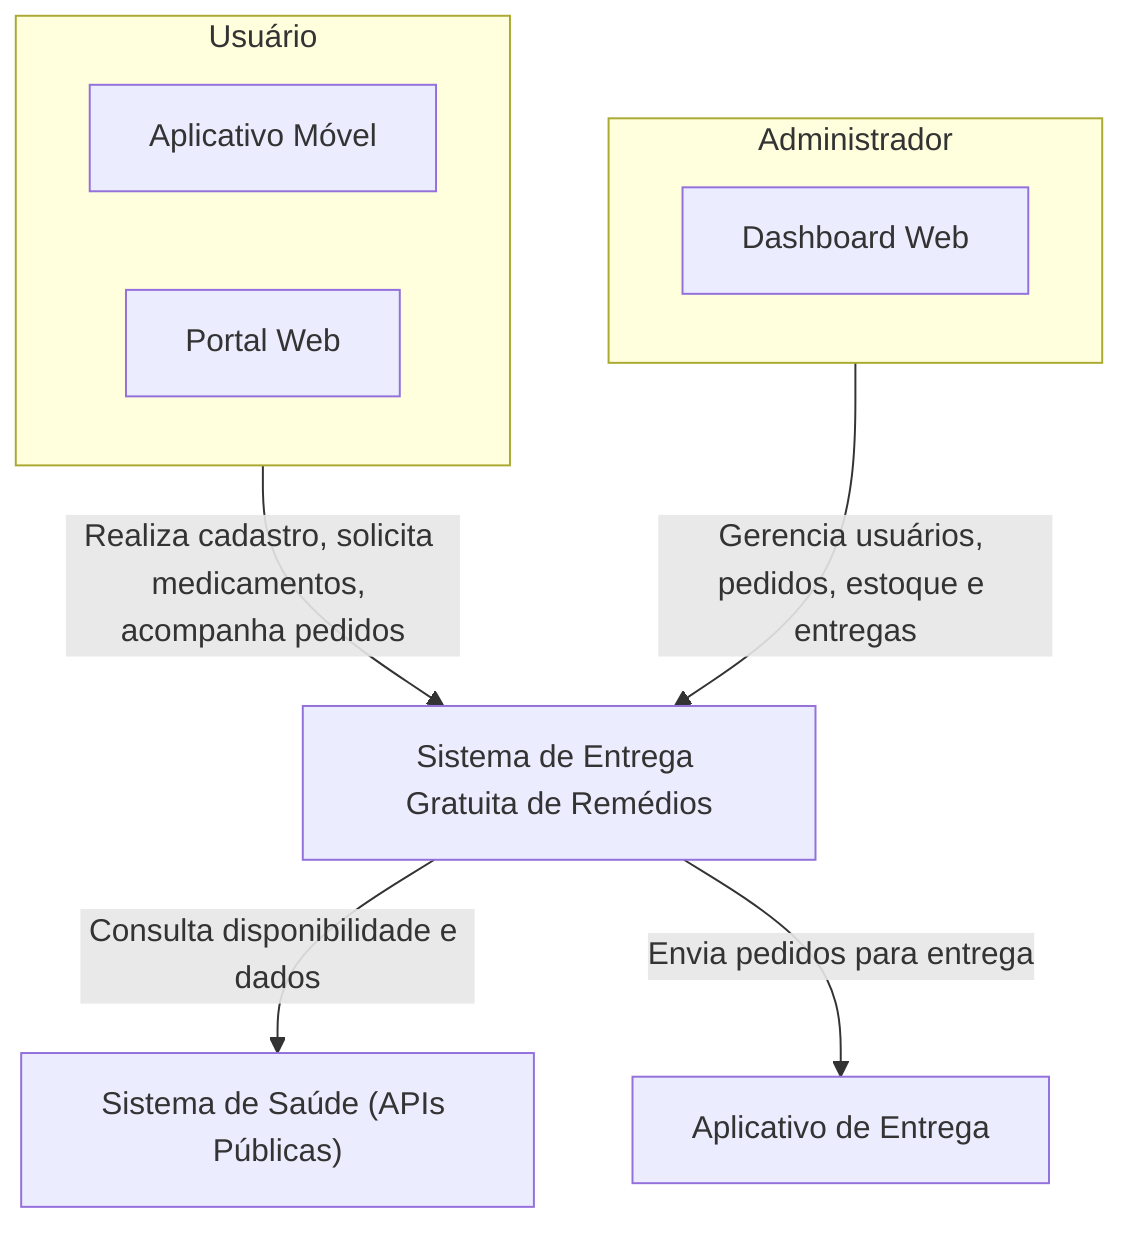 %% Diagrama C4 - Nível de Contexto
flowchart TB
    subgraph Usuario [Usuário]
        U1[Aplicativo Móvel]
        U2[Portal Web]
    end
    subgraph Administrador [Administrador]
        A1[Dashboard Web]
    end
    Sistema["Sistema de Entrega Gratuita de Remédios"]
    Externo["Sistema de Saúde (APIs Públicas)"]
    Entregador["Aplicativo de Entrega"]

    Usuario -->|Realiza cadastro, solicita medicamentos, acompanha pedidos| Sistema
    Administrador -->|Gerencia usuários, pedidos, estoque e entregas| Sistema
    Sistema -->|Consulta disponibilidade e dados| Externo
    Sistema -->|Envia pedidos para entrega| Entregador